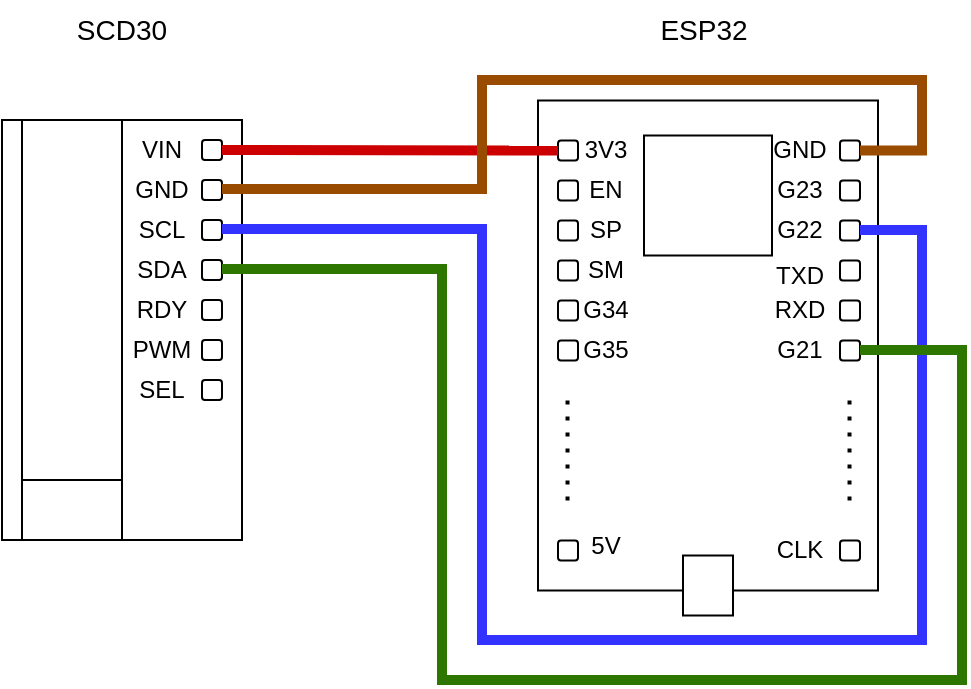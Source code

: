 <mxfile>
    <diagram id="vCj2Mbc2hkCTWV2STQZ0" name="Page-1">
        <mxGraphModel dx="1227" dy="653" grid="1" gridSize="10" guides="1" tooltips="1" connect="1" arrows="1" fold="1" page="1" pageScale="1" pageWidth="827" pageHeight="1169" math="0" shadow="0">
            <root>
                <mxCell id="0"/>
                <mxCell id="1" parent="0"/>
                <mxCell id="2" value="" style="rounded=0;whiteSpace=wrap;html=1;" vertex="1" parent="1">
                    <mxGeometry x="100" y="200" width="120" height="210" as="geometry"/>
                </mxCell>
                <mxCell id="3" value="" style="rounded=0;whiteSpace=wrap;html=1;" vertex="1" parent="1">
                    <mxGeometry x="110" y="200" width="50" height="200" as="geometry"/>
                </mxCell>
                <mxCell id="4" value="" style="rounded=0;whiteSpace=wrap;html=1;" vertex="1" parent="1">
                    <mxGeometry x="110" y="380" width="50" height="30" as="geometry"/>
                </mxCell>
                <mxCell id="5" value="" style="rounded=1;whiteSpace=wrap;html=1;" vertex="1" parent="1">
                    <mxGeometry x="200" y="210" width="10" height="10" as="geometry"/>
                </mxCell>
                <mxCell id="6" value="" style="rounded=1;whiteSpace=wrap;html=1;" vertex="1" parent="1">
                    <mxGeometry x="200" y="230" width="10" height="10" as="geometry"/>
                </mxCell>
                <mxCell id="7" value="" style="rounded=1;whiteSpace=wrap;html=1;" vertex="1" parent="1">
                    <mxGeometry x="200" y="250" width="10" height="10" as="geometry"/>
                </mxCell>
                <mxCell id="8" value="" style="rounded=1;whiteSpace=wrap;html=1;" vertex="1" parent="1">
                    <mxGeometry x="200" y="270" width="10" height="10" as="geometry"/>
                </mxCell>
                <mxCell id="9" value="" style="rounded=1;whiteSpace=wrap;html=1;" vertex="1" parent="1">
                    <mxGeometry x="200" y="290" width="10" height="10" as="geometry"/>
                </mxCell>
                <mxCell id="10" value="" style="rounded=1;whiteSpace=wrap;html=1;" vertex="1" parent="1">
                    <mxGeometry x="200" y="310" width="10" height="10" as="geometry"/>
                </mxCell>
                <mxCell id="11" value="" style="rounded=1;whiteSpace=wrap;html=1;" vertex="1" parent="1">
                    <mxGeometry x="200" y="330" width="10" height="10" as="geometry"/>
                </mxCell>
                <mxCell id="12" value="VIN" style="text;html=1;strokeColor=none;fillColor=none;align=center;verticalAlign=middle;whiteSpace=wrap;rounded=0;" vertex="1" parent="1">
                    <mxGeometry x="170" y="210" width="20" height="10" as="geometry"/>
                </mxCell>
                <mxCell id="15" value="GND" style="text;html=1;strokeColor=none;fillColor=none;align=center;verticalAlign=middle;whiteSpace=wrap;rounded=0;" vertex="1" parent="1">
                    <mxGeometry x="170" y="230" width="20" height="10" as="geometry"/>
                </mxCell>
                <mxCell id="16" value="SCL" style="text;html=1;strokeColor=none;fillColor=none;align=center;verticalAlign=middle;whiteSpace=wrap;rounded=0;" vertex="1" parent="1">
                    <mxGeometry x="170" y="250" width="20" height="10" as="geometry"/>
                </mxCell>
                <mxCell id="17" value="SDA" style="text;html=1;strokeColor=none;fillColor=none;align=center;verticalAlign=middle;whiteSpace=wrap;rounded=0;" vertex="1" parent="1">
                    <mxGeometry x="170" y="270" width="20" height="10" as="geometry"/>
                </mxCell>
                <mxCell id="18" value="RDY" style="text;html=1;strokeColor=none;fillColor=none;align=center;verticalAlign=middle;whiteSpace=wrap;rounded=0;" vertex="1" parent="1">
                    <mxGeometry x="170" y="290" width="20" height="10" as="geometry"/>
                </mxCell>
                <mxCell id="19" value="PWM" style="text;html=1;strokeColor=none;fillColor=none;align=center;verticalAlign=middle;whiteSpace=wrap;rounded=0;" vertex="1" parent="1">
                    <mxGeometry x="170" y="310" width="20" height="10" as="geometry"/>
                </mxCell>
                <mxCell id="20" value="SEL" style="text;html=1;strokeColor=none;fillColor=none;align=center;verticalAlign=middle;whiteSpace=wrap;rounded=0;" vertex="1" parent="1">
                    <mxGeometry x="170" y="330" width="20" height="10" as="geometry"/>
                </mxCell>
                <mxCell id="21" value="" style="rounded=0;whiteSpace=wrap;html=1;" vertex="1" parent="1">
                    <mxGeometry x="368" y="190.25" width="170" height="245" as="geometry"/>
                </mxCell>
                <mxCell id="22" value="&lt;font style=&quot;font-size: 14px&quot;&gt;SCD30&lt;/font&gt;" style="text;html=1;strokeColor=none;fillColor=none;align=center;verticalAlign=middle;whiteSpace=wrap;rounded=0;" vertex="1" parent="1">
                    <mxGeometry x="130" y="140" width="60" height="30" as="geometry"/>
                </mxCell>
                <mxCell id="23" value="&lt;font style=&quot;font-size: 14px&quot;&gt;ESP32&lt;/font&gt;" style="text;html=1;strokeColor=none;fillColor=none;align=center;verticalAlign=middle;whiteSpace=wrap;rounded=0;" vertex="1" parent="1">
                    <mxGeometry x="421" y="140" width="60" height="30" as="geometry"/>
                </mxCell>
                <mxCell id="24" value="" style="rounded=0;whiteSpace=wrap;html=1;" vertex="1" parent="1">
                    <mxGeometry x="421" y="207.75" width="64" height="60" as="geometry"/>
                </mxCell>
                <mxCell id="25" value="" style="rounded=1;whiteSpace=wrap;html=1;" vertex="1" parent="1">
                    <mxGeometry x="378" y="210.25" width="10" height="10" as="geometry"/>
                </mxCell>
                <mxCell id="28" value="" style="rounded=1;whiteSpace=wrap;html=1;" vertex="1" parent="1">
                    <mxGeometry x="378" y="250.25" width="10" height="10" as="geometry"/>
                </mxCell>
                <mxCell id="29" value="" style="rounded=1;whiteSpace=wrap;html=1;" vertex="1" parent="1">
                    <mxGeometry x="378" y="230.25" width="10" height="10" as="geometry"/>
                </mxCell>
                <mxCell id="30" value="" style="rounded=1;whiteSpace=wrap;html=1;" vertex="1" parent="1">
                    <mxGeometry x="378" y="270.25" width="10" height="10" as="geometry"/>
                </mxCell>
                <mxCell id="31" value="" style="rounded=1;whiteSpace=wrap;html=1;" vertex="1" parent="1">
                    <mxGeometry x="378" y="310.25" width="10" height="10" as="geometry"/>
                </mxCell>
                <mxCell id="32" value="" style="rounded=1;whiteSpace=wrap;html=1;" vertex="1" parent="1">
                    <mxGeometry x="378" y="290.25" width="10" height="10" as="geometry"/>
                </mxCell>
                <mxCell id="38" value="" style="rounded=1;whiteSpace=wrap;html=1;" vertex="1" parent="1">
                    <mxGeometry x="378" y="410.25" width="10" height="10" as="geometry"/>
                </mxCell>
                <mxCell id="39" value="" style="endArrow=none;dashed=1;html=1;dashPattern=1 3;strokeWidth=2;fontSize=14;" edge="1" parent="1">
                    <mxGeometry width="50" height="50" relative="1" as="geometry">
                        <mxPoint x="382.76" y="390.25" as="sourcePoint"/>
                        <mxPoint x="382.76" y="340.25" as="targetPoint"/>
                    </mxGeometry>
                </mxCell>
                <mxCell id="40" value="" style="rounded=1;whiteSpace=wrap;html=1;" vertex="1" parent="1">
                    <mxGeometry x="519" y="210.25" width="10" height="10" as="geometry"/>
                </mxCell>
                <mxCell id="41" value="" style="rounded=1;whiteSpace=wrap;html=1;" vertex="1" parent="1">
                    <mxGeometry x="519" y="250.25" width="10" height="10" as="geometry"/>
                </mxCell>
                <mxCell id="42" value="" style="rounded=1;whiteSpace=wrap;html=1;" vertex="1" parent="1">
                    <mxGeometry x="519" y="230.25" width="10" height="10" as="geometry"/>
                </mxCell>
                <mxCell id="43" value="" style="rounded=1;whiteSpace=wrap;html=1;" vertex="1" parent="1">
                    <mxGeometry x="519" y="270.25" width="10" height="10" as="geometry"/>
                </mxCell>
                <mxCell id="44" value="" style="rounded=1;whiteSpace=wrap;html=1;" vertex="1" parent="1">
                    <mxGeometry x="519" y="310.25" width="10" height="10" as="geometry"/>
                </mxCell>
                <mxCell id="45" value="" style="rounded=1;whiteSpace=wrap;html=1;" vertex="1" parent="1">
                    <mxGeometry x="519" y="290.25" width="10" height="10" as="geometry"/>
                </mxCell>
                <mxCell id="46" value="" style="rounded=1;whiteSpace=wrap;html=1;" vertex="1" parent="1">
                    <mxGeometry x="519" y="410.25" width="10" height="10" as="geometry"/>
                </mxCell>
                <mxCell id="47" value="" style="endArrow=none;dashed=1;html=1;dashPattern=1 3;strokeWidth=2;fontSize=14;" edge="1" parent="1">
                    <mxGeometry width="50" height="50" relative="1" as="geometry">
                        <mxPoint x="523.76" y="390.25" as="sourcePoint"/>
                        <mxPoint x="523.76" y="340.25" as="targetPoint"/>
                    </mxGeometry>
                </mxCell>
                <mxCell id="48" value="" style="rounded=0;whiteSpace=wrap;html=1;" vertex="1" parent="1">
                    <mxGeometry x="440.5" y="417.75" width="25" height="30" as="geometry"/>
                </mxCell>
                <mxCell id="49" value="3V3" style="text;html=1;strokeColor=none;fillColor=none;align=center;verticalAlign=middle;whiteSpace=wrap;rounded=0;" vertex="1" parent="1">
                    <mxGeometry x="392" y="210.25" width="20" height="10" as="geometry"/>
                </mxCell>
                <mxCell id="50" value="GND" style="text;html=1;strokeColor=none;fillColor=none;align=center;verticalAlign=middle;whiteSpace=wrap;rounded=0;" vertex="1" parent="1">
                    <mxGeometry x="489" y="210.25" width="20" height="10" as="geometry"/>
                </mxCell>
                <mxCell id="51" value="G23" style="text;html=1;strokeColor=none;fillColor=none;align=center;verticalAlign=middle;whiteSpace=wrap;rounded=0;" vertex="1" parent="1">
                    <mxGeometry x="489" y="230.25" width="20" height="10" as="geometry"/>
                </mxCell>
                <mxCell id="52" value="G22" style="text;html=1;strokeColor=none;fillColor=none;align=center;verticalAlign=middle;whiteSpace=wrap;rounded=0;" vertex="1" parent="1">
                    <mxGeometry x="489" y="250.25" width="20" height="10" as="geometry"/>
                </mxCell>
                <mxCell id="53" value="TXD" style="text;html=1;strokeColor=none;fillColor=none;align=center;verticalAlign=middle;whiteSpace=wrap;rounded=0;" vertex="1" parent="1">
                    <mxGeometry x="489" y="272.75" width="20" height="10" as="geometry"/>
                </mxCell>
                <mxCell id="54" value="RXD" style="text;html=1;strokeColor=none;fillColor=none;align=center;verticalAlign=middle;whiteSpace=wrap;rounded=0;" vertex="1" parent="1">
                    <mxGeometry x="489" y="290.25" width="20" height="10" as="geometry"/>
                </mxCell>
                <mxCell id="55" value="G21" style="text;html=1;strokeColor=none;fillColor=none;align=center;verticalAlign=middle;whiteSpace=wrap;rounded=0;" vertex="1" parent="1">
                    <mxGeometry x="489" y="310.25" width="20" height="10" as="geometry"/>
                </mxCell>
                <mxCell id="56" value="EN" style="text;html=1;strokeColor=none;fillColor=none;align=center;verticalAlign=middle;whiteSpace=wrap;rounded=0;" vertex="1" parent="1">
                    <mxGeometry x="392" y="230.25" width="20" height="10" as="geometry"/>
                </mxCell>
                <mxCell id="57" value="SP" style="text;html=1;strokeColor=none;fillColor=none;align=center;verticalAlign=middle;whiteSpace=wrap;rounded=0;" vertex="1" parent="1">
                    <mxGeometry x="392" y="250.25" width="20" height="10" as="geometry"/>
                </mxCell>
                <mxCell id="58" value="SM" style="text;html=1;strokeColor=none;fillColor=none;align=center;verticalAlign=middle;whiteSpace=wrap;rounded=0;" vertex="1" parent="1">
                    <mxGeometry x="392" y="270.25" width="20" height="10" as="geometry"/>
                </mxCell>
                <mxCell id="59" value="G34" style="text;html=1;strokeColor=none;fillColor=none;align=center;verticalAlign=middle;whiteSpace=wrap;rounded=0;" vertex="1" parent="1">
                    <mxGeometry x="392" y="290.25" width="20" height="10" as="geometry"/>
                </mxCell>
                <mxCell id="60" value="G35" style="text;html=1;strokeColor=none;fillColor=none;align=center;verticalAlign=middle;whiteSpace=wrap;rounded=0;" vertex="1" parent="1">
                    <mxGeometry x="392" y="310.25" width="20" height="10" as="geometry"/>
                </mxCell>
                <mxCell id="61" value="CLK" style="text;html=1;strokeColor=none;fillColor=none;align=center;verticalAlign=middle;whiteSpace=wrap;rounded=0;" vertex="1" parent="1">
                    <mxGeometry x="489" y="410.25" width="20" height="10" as="geometry"/>
                </mxCell>
                <mxCell id="62" value="5V" style="text;html=1;strokeColor=none;fillColor=none;align=center;verticalAlign=middle;whiteSpace=wrap;rounded=0;" vertex="1" parent="1">
                    <mxGeometry x="392" y="407.75" width="20" height="10" as="geometry"/>
                </mxCell>
                <mxCell id="63" value="" style="endArrow=none;html=1;fontSize=14;strokeWidth=5;strokeColor=#CC0000;entryX=0;entryY=0.5;entryDx=0;entryDy=0;" edge="1" parent="1" target="25">
                    <mxGeometry width="50" height="50" relative="1" as="geometry">
                        <mxPoint x="210" y="215" as="sourcePoint"/>
                        <mxPoint x="360" y="215" as="targetPoint"/>
                    </mxGeometry>
                </mxCell>
                <mxCell id="64" value="" style="endArrow=none;html=1;fontSize=14;strokeWidth=5;strokeColor=#994C00;edgeStyle=orthogonalEdgeStyle;entryX=1;entryY=0.5;entryDx=0;entryDy=0;rounded=0;" edge="1" parent="1" target="40">
                    <mxGeometry width="50" height="50" relative="1" as="geometry">
                        <mxPoint x="210" y="234.5" as="sourcePoint"/>
                        <mxPoint x="310" y="235" as="targetPoint"/>
                        <Array as="points">
                            <mxPoint x="340" y="235"/>
                            <mxPoint x="340" y="180"/>
                            <mxPoint x="560" y="180"/>
                            <mxPoint x="560" y="215"/>
                        </Array>
                    </mxGeometry>
                </mxCell>
                <mxCell id="67" value="" style="endArrow=none;html=1;fontSize=14;strokeWidth=5;strokeColor=#3333FF;edgeStyle=orthogonalEdgeStyle;rounded=0;fillColor=#6a00ff;" edge="1" parent="1">
                    <mxGeometry width="50" height="50" relative="1" as="geometry">
                        <mxPoint x="210" y="254.5" as="sourcePoint"/>
                        <mxPoint x="529" y="255" as="targetPoint"/>
                        <Array as="points">
                            <mxPoint x="340" y="255"/>
                            <mxPoint x="340" y="460"/>
                            <mxPoint x="560" y="460"/>
                            <mxPoint x="560" y="255"/>
                            <mxPoint x="529" y="255"/>
                        </Array>
                    </mxGeometry>
                </mxCell>
                <mxCell id="68" value="" style="endArrow=none;html=1;fontSize=14;strokeWidth=5;strokeColor=#2D7600;edgeStyle=orthogonalEdgeStyle;entryX=1;entryY=0.5;entryDx=0;entryDy=0;rounded=0;fillColor=#60a917;" edge="1" parent="1" target="44">
                    <mxGeometry width="50" height="50" relative="1" as="geometry">
                        <mxPoint x="210" y="274.5" as="sourcePoint"/>
                        <mxPoint x="529" y="255.25" as="targetPoint"/>
                        <Array as="points">
                            <mxPoint x="320" y="275"/>
                            <mxPoint x="320" y="480"/>
                            <mxPoint x="580" y="480"/>
                            <mxPoint x="580" y="315"/>
                            <mxPoint x="529" y="315"/>
                        </Array>
                    </mxGeometry>
                </mxCell>
            </root>
        </mxGraphModel>
    </diagram>
</mxfile>